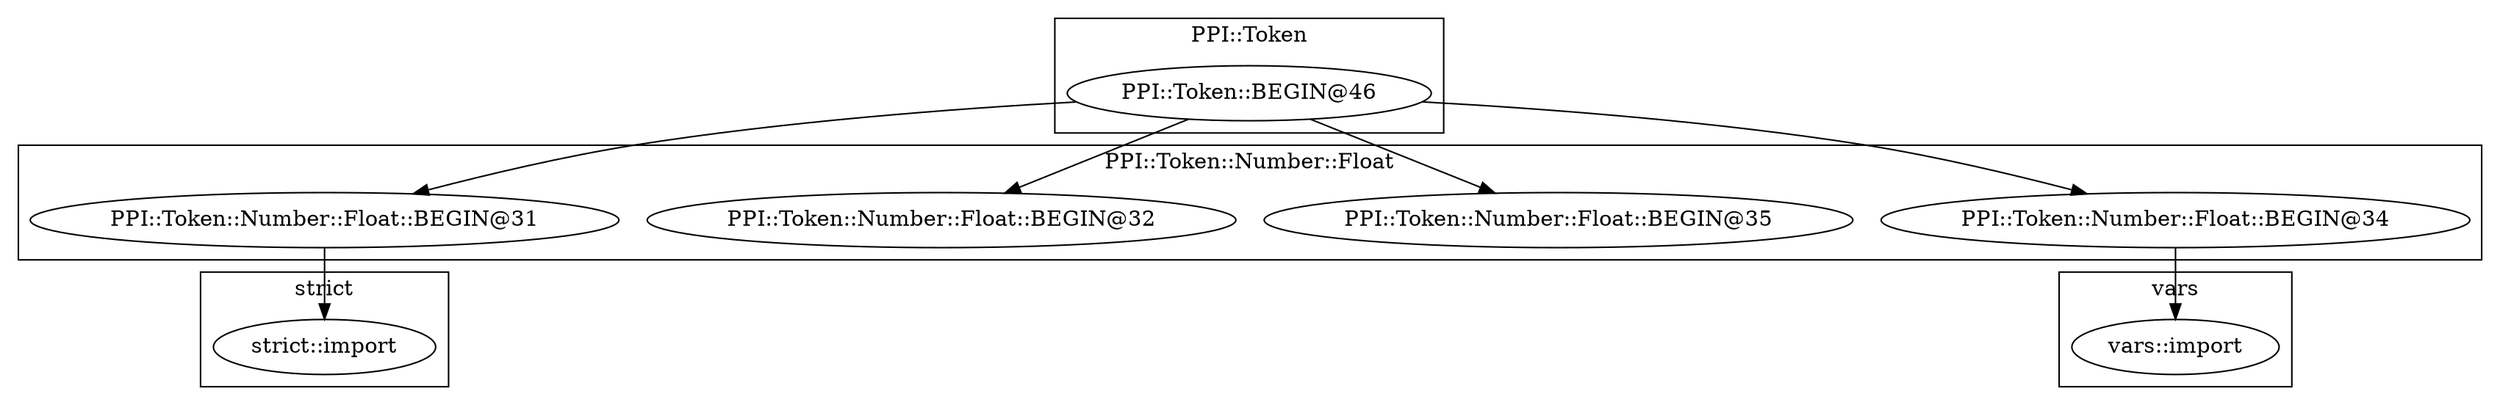 digraph {
graph [overlap=false]
subgraph cluster_PPI_Token_Number_Float {
	label="PPI::Token::Number::Float";
	"PPI::Token::Number::Float::BEGIN@31";
	"PPI::Token::Number::Float::BEGIN@35";
	"PPI::Token::Number::Float::BEGIN@32";
	"PPI::Token::Number::Float::BEGIN@34";
}
subgraph cluster_PPI_Token {
	label="PPI::Token";
	"PPI::Token::BEGIN@46";
}
subgraph cluster_vars {
	label="vars";
	"vars::import";
}
subgraph cluster_strict {
	label="strict";
	"strict::import";
}
"PPI::Token::Number::Float::BEGIN@31" -> "strict::import";
"PPI::Token::BEGIN@46" -> "PPI::Token::Number::Float::BEGIN@34";
"PPI::Token::BEGIN@46" -> "PPI::Token::Number::Float::BEGIN@31";
"PPI::Token::Number::Float::BEGIN@34" -> "vars::import";
"PPI::Token::BEGIN@46" -> "PPI::Token::Number::Float::BEGIN@35";
"PPI::Token::BEGIN@46" -> "PPI::Token::Number::Float::BEGIN@32";
}
